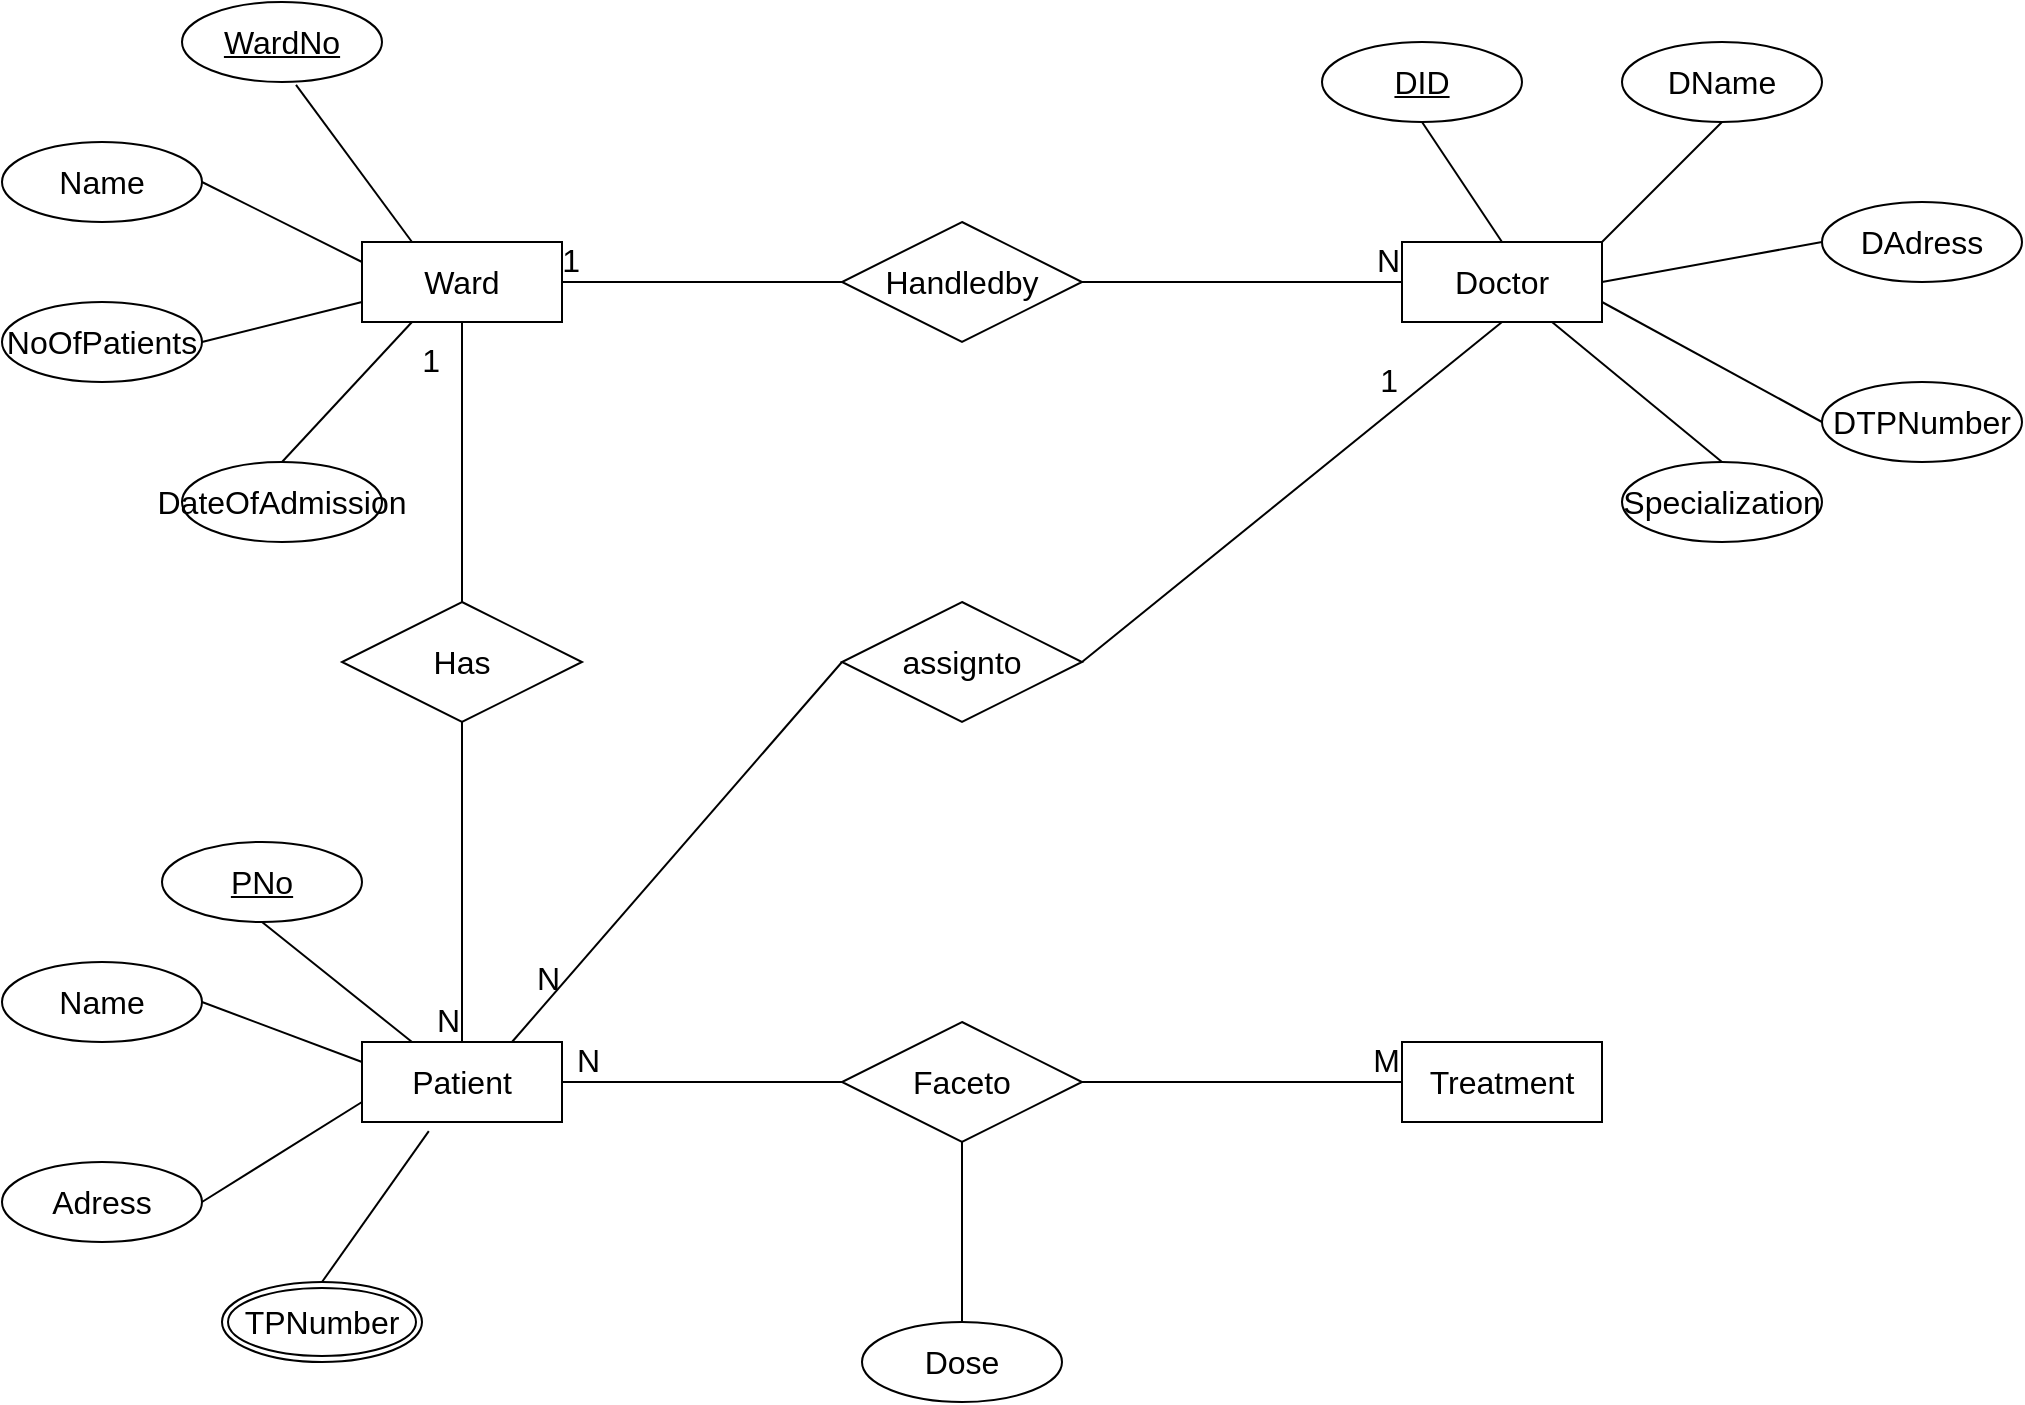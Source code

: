 <mxfile version="21.6.6" type="device">
  <diagram id="R2lEEEUBdFMjLlhIrx00" name="Page-1">
    <mxGraphModel dx="1290" dy="534" grid="1" gridSize="10" guides="1" tooltips="1" connect="1" arrows="1" fold="1" page="1" pageScale="1" pageWidth="850" pageHeight="1100" math="0" shadow="0" extFonts="Permanent Marker^https://fonts.googleapis.com/css?family=Permanent+Marker">
      <root>
        <mxCell id="0" />
        <mxCell id="1" parent="0" />
        <mxCell id="pBdnBu0xePOV0AR_eC42-2" value="Ward" style="whiteSpace=wrap;html=1;align=center;fontSize=16;" parent="1" vertex="1">
          <mxGeometry x="200" y="160" width="100" height="40" as="geometry" />
        </mxCell>
        <mxCell id="pBdnBu0xePOV0AR_eC42-4" value="WardNo" style="ellipse;whiteSpace=wrap;html=1;align=center;fontStyle=4;fontSize=16;" parent="1" vertex="1">
          <mxGeometry x="110" y="40" width="100" height="40" as="geometry" />
        </mxCell>
        <mxCell id="pBdnBu0xePOV0AR_eC42-5" value="Name" style="ellipse;whiteSpace=wrap;html=1;align=center;fontSize=16;" parent="1" vertex="1">
          <mxGeometry x="20" y="110" width="100" height="40" as="geometry" />
        </mxCell>
        <mxCell id="pBdnBu0xePOV0AR_eC42-6" value="NoOfPatients" style="ellipse;whiteSpace=wrap;html=1;align=center;fontSize=16;" parent="1" vertex="1">
          <mxGeometry x="20" y="190" width="100" height="40" as="geometry" />
        </mxCell>
        <mxCell id="pBdnBu0xePOV0AR_eC42-7" value="DateOfAdmission" style="ellipse;whiteSpace=wrap;html=1;align=center;fontSize=16;" parent="1" vertex="1">
          <mxGeometry x="110" y="270" width="100" height="40" as="geometry" />
        </mxCell>
        <mxCell id="pBdnBu0xePOV0AR_eC42-8" value="" style="endArrow=none;html=1;rounded=0;fontSize=12;startSize=8;endSize=8;curved=1;exitX=0.57;exitY=1.035;exitDx=0;exitDy=0;exitPerimeter=0;entryX=0.25;entryY=0;entryDx=0;entryDy=0;" parent="1" source="pBdnBu0xePOV0AR_eC42-4" target="pBdnBu0xePOV0AR_eC42-2" edge="1">
          <mxGeometry relative="1" as="geometry">
            <mxPoint x="170" y="100" as="sourcePoint" />
            <mxPoint x="330" y="100" as="targetPoint" />
          </mxGeometry>
        </mxCell>
        <mxCell id="pBdnBu0xePOV0AR_eC42-9" value="" style="endArrow=none;html=1;rounded=0;fontSize=12;startSize=8;endSize=8;curved=1;exitX=1;exitY=0.5;exitDx=0;exitDy=0;entryX=0;entryY=0.25;entryDx=0;entryDy=0;" parent="1" source="pBdnBu0xePOV0AR_eC42-5" target="pBdnBu0xePOV0AR_eC42-2" edge="1">
          <mxGeometry relative="1" as="geometry">
            <mxPoint x="120" y="140" as="sourcePoint" />
            <mxPoint x="280" y="140" as="targetPoint" />
          </mxGeometry>
        </mxCell>
        <mxCell id="pBdnBu0xePOV0AR_eC42-10" value="" style="endArrow=none;html=1;rounded=0;fontSize=12;startSize=8;endSize=8;curved=1;exitX=1;exitY=0.5;exitDx=0;exitDy=0;entryX=0;entryY=0.75;entryDx=0;entryDy=0;" parent="1" source="pBdnBu0xePOV0AR_eC42-6" target="pBdnBu0xePOV0AR_eC42-2" edge="1">
          <mxGeometry relative="1" as="geometry">
            <mxPoint x="120" y="220" as="sourcePoint" />
            <mxPoint x="280" y="220" as="targetPoint" />
          </mxGeometry>
        </mxCell>
        <mxCell id="pBdnBu0xePOV0AR_eC42-11" value="" style="endArrow=none;html=1;rounded=0;fontSize=12;startSize=8;endSize=8;curved=1;exitX=0.5;exitY=0;exitDx=0;exitDy=0;entryX=0.25;entryY=1;entryDx=0;entryDy=0;" parent="1" source="pBdnBu0xePOV0AR_eC42-7" target="pBdnBu0xePOV0AR_eC42-2" edge="1">
          <mxGeometry relative="1" as="geometry">
            <mxPoint x="200" y="340" as="sourcePoint" />
            <mxPoint x="360" y="340" as="targetPoint" />
          </mxGeometry>
        </mxCell>
        <mxCell id="pBdnBu0xePOV0AR_eC42-12" value="Has" style="shape=rhombus;perimeter=rhombusPerimeter;whiteSpace=wrap;html=1;align=center;fontSize=16;" parent="1" vertex="1">
          <mxGeometry x="190" y="340" width="120" height="60" as="geometry" />
        </mxCell>
        <mxCell id="pBdnBu0xePOV0AR_eC42-13" value="" style="endArrow=none;html=1;rounded=0;fontSize=12;startSize=8;endSize=8;curved=1;exitX=0.5;exitY=0;exitDx=0;exitDy=0;entryX=0.5;entryY=1;entryDx=0;entryDy=0;" parent="1" source="pBdnBu0xePOV0AR_eC42-12" target="pBdnBu0xePOV0AR_eC42-2" edge="1">
          <mxGeometry relative="1" as="geometry">
            <mxPoint x="240" y="260" as="sourcePoint" />
            <mxPoint x="400" y="260" as="targetPoint" />
          </mxGeometry>
        </mxCell>
        <mxCell id="pBdnBu0xePOV0AR_eC42-14" value="1" style="resizable=0;html=1;whiteSpace=wrap;align=right;verticalAlign=bottom;fontSize=16;" parent="pBdnBu0xePOV0AR_eC42-13" connectable="0" vertex="1">
          <mxGeometry x="1" relative="1" as="geometry">
            <mxPoint x="-10" y="30" as="offset" />
          </mxGeometry>
        </mxCell>
        <mxCell id="pBdnBu0xePOV0AR_eC42-15" value="Patient" style="whiteSpace=wrap;html=1;align=center;fontSize=16;" parent="1" vertex="1">
          <mxGeometry x="200" y="560" width="100" height="40" as="geometry" />
        </mxCell>
        <mxCell id="pBdnBu0xePOV0AR_eC42-16" value="" style="endArrow=none;html=1;rounded=0;fontSize=12;startSize=8;endSize=8;curved=1;exitX=0.5;exitY=1;exitDx=0;exitDy=0;entryX=0.5;entryY=0;entryDx=0;entryDy=0;" parent="1" source="pBdnBu0xePOV0AR_eC42-12" target="pBdnBu0xePOV0AR_eC42-15" edge="1">
          <mxGeometry relative="1" as="geometry">
            <mxPoint x="180" y="470" as="sourcePoint" />
            <mxPoint x="340" y="470" as="targetPoint" />
          </mxGeometry>
        </mxCell>
        <mxCell id="pBdnBu0xePOV0AR_eC42-17" value="N" style="resizable=0;html=1;whiteSpace=wrap;align=right;verticalAlign=bottom;fontSize=16;" parent="pBdnBu0xePOV0AR_eC42-16" connectable="0" vertex="1">
          <mxGeometry x="1" relative="1" as="geometry" />
        </mxCell>
        <mxCell id="pBdnBu0xePOV0AR_eC42-18" value="PNo" style="ellipse;whiteSpace=wrap;html=1;align=center;fontStyle=4;fontSize=16;" parent="1" vertex="1">
          <mxGeometry x="100" y="460" width="100" height="40" as="geometry" />
        </mxCell>
        <mxCell id="pBdnBu0xePOV0AR_eC42-19" value="Name" style="ellipse;whiteSpace=wrap;html=1;align=center;fontSize=16;" parent="1" vertex="1">
          <mxGeometry x="20" y="520" width="100" height="40" as="geometry" />
        </mxCell>
        <mxCell id="pBdnBu0xePOV0AR_eC42-20" value="Adress" style="ellipse;whiteSpace=wrap;html=1;align=center;fontSize=16;" parent="1" vertex="1">
          <mxGeometry x="20" y="620" width="100" height="40" as="geometry" />
        </mxCell>
        <mxCell id="pBdnBu0xePOV0AR_eC42-21" value="TPNumber" style="ellipse;shape=doubleEllipse;margin=3;whiteSpace=wrap;html=1;align=center;fontSize=16;" parent="1" vertex="1">
          <mxGeometry x="130" y="680" width="100" height="40" as="geometry" />
        </mxCell>
        <mxCell id="pBdnBu0xePOV0AR_eC42-22" value="" style="endArrow=none;html=1;rounded=0;fontSize=12;startSize=8;endSize=8;curved=1;exitX=0.5;exitY=1;exitDx=0;exitDy=0;entryX=0.25;entryY=0;entryDx=0;entryDy=0;" parent="1" source="pBdnBu0xePOV0AR_eC42-18" target="pBdnBu0xePOV0AR_eC42-15" edge="1">
          <mxGeometry relative="1" as="geometry">
            <mxPoint x="110" y="520" as="sourcePoint" />
            <mxPoint x="270" y="520" as="targetPoint" />
          </mxGeometry>
        </mxCell>
        <mxCell id="pBdnBu0xePOV0AR_eC42-23" value="" style="endArrow=none;html=1;rounded=0;fontSize=12;startSize=8;endSize=8;curved=1;exitX=1;exitY=0.5;exitDx=0;exitDy=0;entryX=0;entryY=0.25;entryDx=0;entryDy=0;" parent="1" source="pBdnBu0xePOV0AR_eC42-19" target="pBdnBu0xePOV0AR_eC42-15" edge="1">
          <mxGeometry relative="1" as="geometry">
            <mxPoint x="20" y="590" as="sourcePoint" />
            <mxPoint x="180" y="590" as="targetPoint" />
          </mxGeometry>
        </mxCell>
        <mxCell id="pBdnBu0xePOV0AR_eC42-24" value="" style="endArrow=none;html=1;rounded=0;fontSize=12;startSize=8;endSize=8;curved=1;exitX=1;exitY=0.5;exitDx=0;exitDy=0;entryX=0;entryY=0.75;entryDx=0;entryDy=0;" parent="1" source="pBdnBu0xePOV0AR_eC42-20" target="pBdnBu0xePOV0AR_eC42-15" edge="1">
          <mxGeometry relative="1" as="geometry">
            <mxPoint x="90" y="610" as="sourcePoint" />
            <mxPoint x="250" y="610" as="targetPoint" />
          </mxGeometry>
        </mxCell>
        <mxCell id="pBdnBu0xePOV0AR_eC42-25" value="" style="endArrow=none;html=1;rounded=0;fontSize=12;startSize=8;endSize=8;curved=1;exitX=0.5;exitY=0;exitDx=0;exitDy=0;entryX=0.334;entryY=1.115;entryDx=0;entryDy=0;entryPerimeter=0;" parent="1" source="pBdnBu0xePOV0AR_eC42-21" target="pBdnBu0xePOV0AR_eC42-15" edge="1">
          <mxGeometry relative="1" as="geometry">
            <mxPoint x="130" y="650" as="sourcePoint" />
            <mxPoint x="230" y="620" as="targetPoint" />
          </mxGeometry>
        </mxCell>
        <mxCell id="pBdnBu0xePOV0AR_eC42-26" value="Handledby" style="shape=rhombus;perimeter=rhombusPerimeter;whiteSpace=wrap;html=1;align=center;fontSize=16;" parent="1" vertex="1">
          <mxGeometry x="440" y="150" width="120" height="60" as="geometry" />
        </mxCell>
        <mxCell id="pBdnBu0xePOV0AR_eC42-27" value="" style="endArrow=none;html=1;rounded=0;fontSize=12;startSize=8;endSize=8;curved=1;entryX=1;entryY=0.5;entryDx=0;entryDy=0;exitX=0;exitY=0.5;exitDx=0;exitDy=0;" parent="1" source="pBdnBu0xePOV0AR_eC42-26" target="pBdnBu0xePOV0AR_eC42-2" edge="1">
          <mxGeometry relative="1" as="geometry">
            <mxPoint x="310" y="140" as="sourcePoint" />
            <mxPoint x="470" y="140" as="targetPoint" />
          </mxGeometry>
        </mxCell>
        <mxCell id="pBdnBu0xePOV0AR_eC42-28" value="1" style="resizable=0;html=1;whiteSpace=wrap;align=right;verticalAlign=bottom;fontSize=16;" parent="pBdnBu0xePOV0AR_eC42-27" connectable="0" vertex="1">
          <mxGeometry x="1" relative="1" as="geometry">
            <mxPoint x="10" as="offset" />
          </mxGeometry>
        </mxCell>
        <mxCell id="pBdnBu0xePOV0AR_eC42-29" value="Doctor" style="whiteSpace=wrap;html=1;align=center;fontSize=16;" parent="1" vertex="1">
          <mxGeometry x="720" y="160" width="100" height="40" as="geometry" />
        </mxCell>
        <mxCell id="pBdnBu0xePOV0AR_eC42-30" value="" style="endArrow=none;html=1;rounded=0;fontSize=12;startSize=8;endSize=8;curved=1;exitX=1;exitY=0.5;exitDx=0;exitDy=0;entryX=0;entryY=0.5;entryDx=0;entryDy=0;" parent="1" source="pBdnBu0xePOV0AR_eC42-26" target="pBdnBu0xePOV0AR_eC42-29" edge="1">
          <mxGeometry relative="1" as="geometry">
            <mxPoint x="560" y="180" as="sourcePoint" />
            <mxPoint x="720" y="180" as="targetPoint" />
          </mxGeometry>
        </mxCell>
        <mxCell id="pBdnBu0xePOV0AR_eC42-31" value="N" style="resizable=0;html=1;whiteSpace=wrap;align=right;verticalAlign=bottom;fontSize=16;" parent="pBdnBu0xePOV0AR_eC42-30" connectable="0" vertex="1">
          <mxGeometry x="1" relative="1" as="geometry" />
        </mxCell>
        <mxCell id="pBdnBu0xePOV0AR_eC42-32" value="DName" style="ellipse;whiteSpace=wrap;html=1;align=center;fontSize=16;" parent="1" vertex="1">
          <mxGeometry x="830" y="60" width="100" height="40" as="geometry" />
        </mxCell>
        <mxCell id="pBdnBu0xePOV0AR_eC42-33" value="DID" style="ellipse;whiteSpace=wrap;html=1;align=center;fontStyle=4;fontSize=16;" parent="1" vertex="1">
          <mxGeometry x="680" y="60" width="100" height="40" as="geometry" />
        </mxCell>
        <mxCell id="pBdnBu0xePOV0AR_eC42-34" value="DAdress" style="ellipse;whiteSpace=wrap;html=1;align=center;fontSize=16;" parent="1" vertex="1">
          <mxGeometry x="930" y="140" width="100" height="40" as="geometry" />
        </mxCell>
        <mxCell id="pBdnBu0xePOV0AR_eC42-35" value="DTPNumber" style="ellipse;whiteSpace=wrap;html=1;align=center;fontSize=16;" parent="1" vertex="1">
          <mxGeometry x="930" y="230" width="100" height="40" as="geometry" />
        </mxCell>
        <mxCell id="pBdnBu0xePOV0AR_eC42-36" value="Specialization" style="ellipse;whiteSpace=wrap;html=1;align=center;fontSize=16;" parent="1" vertex="1">
          <mxGeometry x="830" y="270" width="100" height="40" as="geometry" />
        </mxCell>
        <mxCell id="pBdnBu0xePOV0AR_eC42-37" value="" style="endArrow=none;html=1;rounded=0;fontSize=12;startSize=8;endSize=8;curved=1;exitX=0.5;exitY=1;exitDx=0;exitDy=0;entryX=0.5;entryY=0;entryDx=0;entryDy=0;" parent="1" source="pBdnBu0xePOV0AR_eC42-33" target="pBdnBu0xePOV0AR_eC42-29" edge="1">
          <mxGeometry relative="1" as="geometry">
            <mxPoint x="660" y="120" as="sourcePoint" />
            <mxPoint x="820" y="120" as="targetPoint" />
          </mxGeometry>
        </mxCell>
        <mxCell id="pBdnBu0xePOV0AR_eC42-38" value="" style="endArrow=none;html=1;rounded=0;fontSize=12;startSize=8;endSize=8;curved=1;exitX=0.5;exitY=1;exitDx=0;exitDy=0;entryX=1;entryY=0;entryDx=0;entryDy=0;" parent="1" source="pBdnBu0xePOV0AR_eC42-32" target="pBdnBu0xePOV0AR_eC42-29" edge="1">
          <mxGeometry relative="1" as="geometry">
            <mxPoint x="910" y="110" as="sourcePoint" />
            <mxPoint x="1070" y="110" as="targetPoint" />
          </mxGeometry>
        </mxCell>
        <mxCell id="pBdnBu0xePOV0AR_eC42-39" value="" style="endArrow=none;html=1;rounded=0;fontSize=12;startSize=8;endSize=8;curved=1;entryX=0;entryY=0.5;entryDx=0;entryDy=0;exitX=1;exitY=0.5;exitDx=0;exitDy=0;" parent="1" source="pBdnBu0xePOV0AR_eC42-29" target="pBdnBu0xePOV0AR_eC42-34" edge="1">
          <mxGeometry relative="1" as="geometry">
            <mxPoint x="820" y="180" as="sourcePoint" />
            <mxPoint x="920" y="170" as="targetPoint" />
          </mxGeometry>
        </mxCell>
        <mxCell id="pBdnBu0xePOV0AR_eC42-40" value="" style="endArrow=none;html=1;rounded=0;fontSize=12;startSize=8;endSize=8;curved=1;entryX=0;entryY=0.5;entryDx=0;entryDy=0;exitX=1;exitY=0.75;exitDx=0;exitDy=0;" parent="1" source="pBdnBu0xePOV0AR_eC42-29" target="pBdnBu0xePOV0AR_eC42-35" edge="1">
          <mxGeometry relative="1" as="geometry">
            <mxPoint x="770" y="229" as="sourcePoint" />
            <mxPoint x="930" y="229" as="targetPoint" />
          </mxGeometry>
        </mxCell>
        <mxCell id="pBdnBu0xePOV0AR_eC42-41" value="" style="endArrow=none;html=1;rounded=0;fontSize=12;startSize=8;endSize=8;curved=1;entryX=0.5;entryY=0;entryDx=0;entryDy=0;exitX=0.75;exitY=1;exitDx=0;exitDy=0;" parent="1" source="pBdnBu0xePOV0AR_eC42-29" target="pBdnBu0xePOV0AR_eC42-36" edge="1">
          <mxGeometry relative="1" as="geometry">
            <mxPoint x="640" y="270" as="sourcePoint" />
            <mxPoint x="800" y="270" as="targetPoint" />
          </mxGeometry>
        </mxCell>
        <mxCell id="pBdnBu0xePOV0AR_eC42-42" value="Treatment" style="whiteSpace=wrap;html=1;align=center;fontSize=16;" parent="1" vertex="1">
          <mxGeometry x="720" y="560" width="100" height="40" as="geometry" />
        </mxCell>
        <mxCell id="pBdnBu0xePOV0AR_eC42-43" value="Faceto" style="shape=rhombus;perimeter=rhombusPerimeter;whiteSpace=wrap;html=1;align=center;fontSize=16;" parent="1" vertex="1">
          <mxGeometry x="440" y="550" width="120" height="60" as="geometry" />
        </mxCell>
        <mxCell id="pBdnBu0xePOV0AR_eC42-44" value="" style="endArrow=none;html=1;rounded=0;fontSize=12;startSize=8;endSize=8;curved=1;entryX=1;entryY=0.5;entryDx=0;entryDy=0;exitX=0;exitY=0.5;exitDx=0;exitDy=0;" parent="1" source="pBdnBu0xePOV0AR_eC42-43" target="pBdnBu0xePOV0AR_eC42-15" edge="1">
          <mxGeometry relative="1" as="geometry">
            <mxPoint x="310" y="490" as="sourcePoint" />
            <mxPoint x="470" y="490" as="targetPoint" />
          </mxGeometry>
        </mxCell>
        <mxCell id="pBdnBu0xePOV0AR_eC42-45" value="N" style="resizable=0;html=1;whiteSpace=wrap;align=right;verticalAlign=bottom;fontSize=16;" parent="pBdnBu0xePOV0AR_eC42-44" connectable="0" vertex="1">
          <mxGeometry x="1" relative="1" as="geometry">
            <mxPoint x="20" as="offset" />
          </mxGeometry>
        </mxCell>
        <mxCell id="pBdnBu0xePOV0AR_eC42-46" value="" style="endArrow=none;html=1;rounded=0;fontSize=12;startSize=8;endSize=8;curved=1;exitX=1;exitY=0.5;exitDx=0;exitDy=0;entryX=0;entryY=0.5;entryDx=0;entryDy=0;" parent="1" source="pBdnBu0xePOV0AR_eC42-43" target="pBdnBu0xePOV0AR_eC42-42" edge="1">
          <mxGeometry relative="1" as="geometry">
            <mxPoint x="560" y="500" as="sourcePoint" />
            <mxPoint x="720" y="500" as="targetPoint" />
          </mxGeometry>
        </mxCell>
        <mxCell id="pBdnBu0xePOV0AR_eC42-47" value="M" style="resizable=0;html=1;whiteSpace=wrap;align=right;verticalAlign=bottom;fontSize=16;" parent="pBdnBu0xePOV0AR_eC42-46" connectable="0" vertex="1">
          <mxGeometry x="1" relative="1" as="geometry" />
        </mxCell>
        <mxCell id="pBdnBu0xePOV0AR_eC42-48" value="Dose" style="ellipse;whiteSpace=wrap;html=1;align=center;fontSize=16;" parent="1" vertex="1">
          <mxGeometry x="450" y="700" width="100" height="40" as="geometry" />
        </mxCell>
        <mxCell id="pBdnBu0xePOV0AR_eC42-49" value="" style="endArrow=none;html=1;rounded=0;fontSize=12;startSize=8;endSize=8;curved=1;exitX=0.5;exitY=1;exitDx=0;exitDy=0;entryX=0.5;entryY=0;entryDx=0;entryDy=0;" parent="1" source="pBdnBu0xePOV0AR_eC42-43" target="pBdnBu0xePOV0AR_eC42-48" edge="1">
          <mxGeometry relative="1" as="geometry">
            <mxPoint x="480" y="640" as="sourcePoint" />
            <mxPoint x="640" y="640" as="targetPoint" />
          </mxGeometry>
        </mxCell>
        <mxCell id="pBdnBu0xePOV0AR_eC42-50" value="assignto" style="shape=rhombus;perimeter=rhombusPerimeter;whiteSpace=wrap;html=1;align=center;fontSize=16;" parent="1" vertex="1">
          <mxGeometry x="440" y="340" width="120" height="60" as="geometry" />
        </mxCell>
        <mxCell id="pBdnBu0xePOV0AR_eC42-54" value="" style="endArrow=none;html=1;rounded=0;fontSize=12;startSize=8;endSize=8;curved=1;exitX=1;exitY=0.5;exitDx=0;exitDy=0;entryX=0.5;entryY=1;entryDx=0;entryDy=0;" parent="1" source="pBdnBu0xePOV0AR_eC42-50" target="pBdnBu0xePOV0AR_eC42-29" edge="1">
          <mxGeometry relative="1" as="geometry">
            <mxPoint x="580" y="340" as="sourcePoint" />
            <mxPoint x="740" y="340" as="targetPoint" />
          </mxGeometry>
        </mxCell>
        <mxCell id="pBdnBu0xePOV0AR_eC42-55" value="1" style="resizable=0;html=1;whiteSpace=wrap;align=right;verticalAlign=bottom;fontSize=16;" parent="pBdnBu0xePOV0AR_eC42-54" connectable="0" vertex="1">
          <mxGeometry x="1" relative="1" as="geometry">
            <mxPoint x="-50" y="40" as="offset" />
          </mxGeometry>
        </mxCell>
        <mxCell id="pBdnBu0xePOV0AR_eC42-56" value="" style="endArrow=none;html=1;rounded=0;fontSize=12;startSize=8;endSize=8;curved=1;exitX=0;exitY=0.5;exitDx=0;exitDy=0;entryX=0.75;entryY=0;entryDx=0;entryDy=0;" parent="1" source="pBdnBu0xePOV0AR_eC42-50" target="pBdnBu0xePOV0AR_eC42-15" edge="1">
          <mxGeometry relative="1" as="geometry">
            <mxPoint x="350" y="480" as="sourcePoint" />
            <mxPoint x="510" y="480" as="targetPoint" />
          </mxGeometry>
        </mxCell>
        <mxCell id="pBdnBu0xePOV0AR_eC42-57" value="N" style="resizable=0;html=1;whiteSpace=wrap;align=right;verticalAlign=bottom;fontSize=16;" parent="pBdnBu0xePOV0AR_eC42-56" connectable="0" vertex="1">
          <mxGeometry x="1" relative="1" as="geometry">
            <mxPoint x="25" y="-20" as="offset" />
          </mxGeometry>
        </mxCell>
      </root>
    </mxGraphModel>
  </diagram>
</mxfile>

